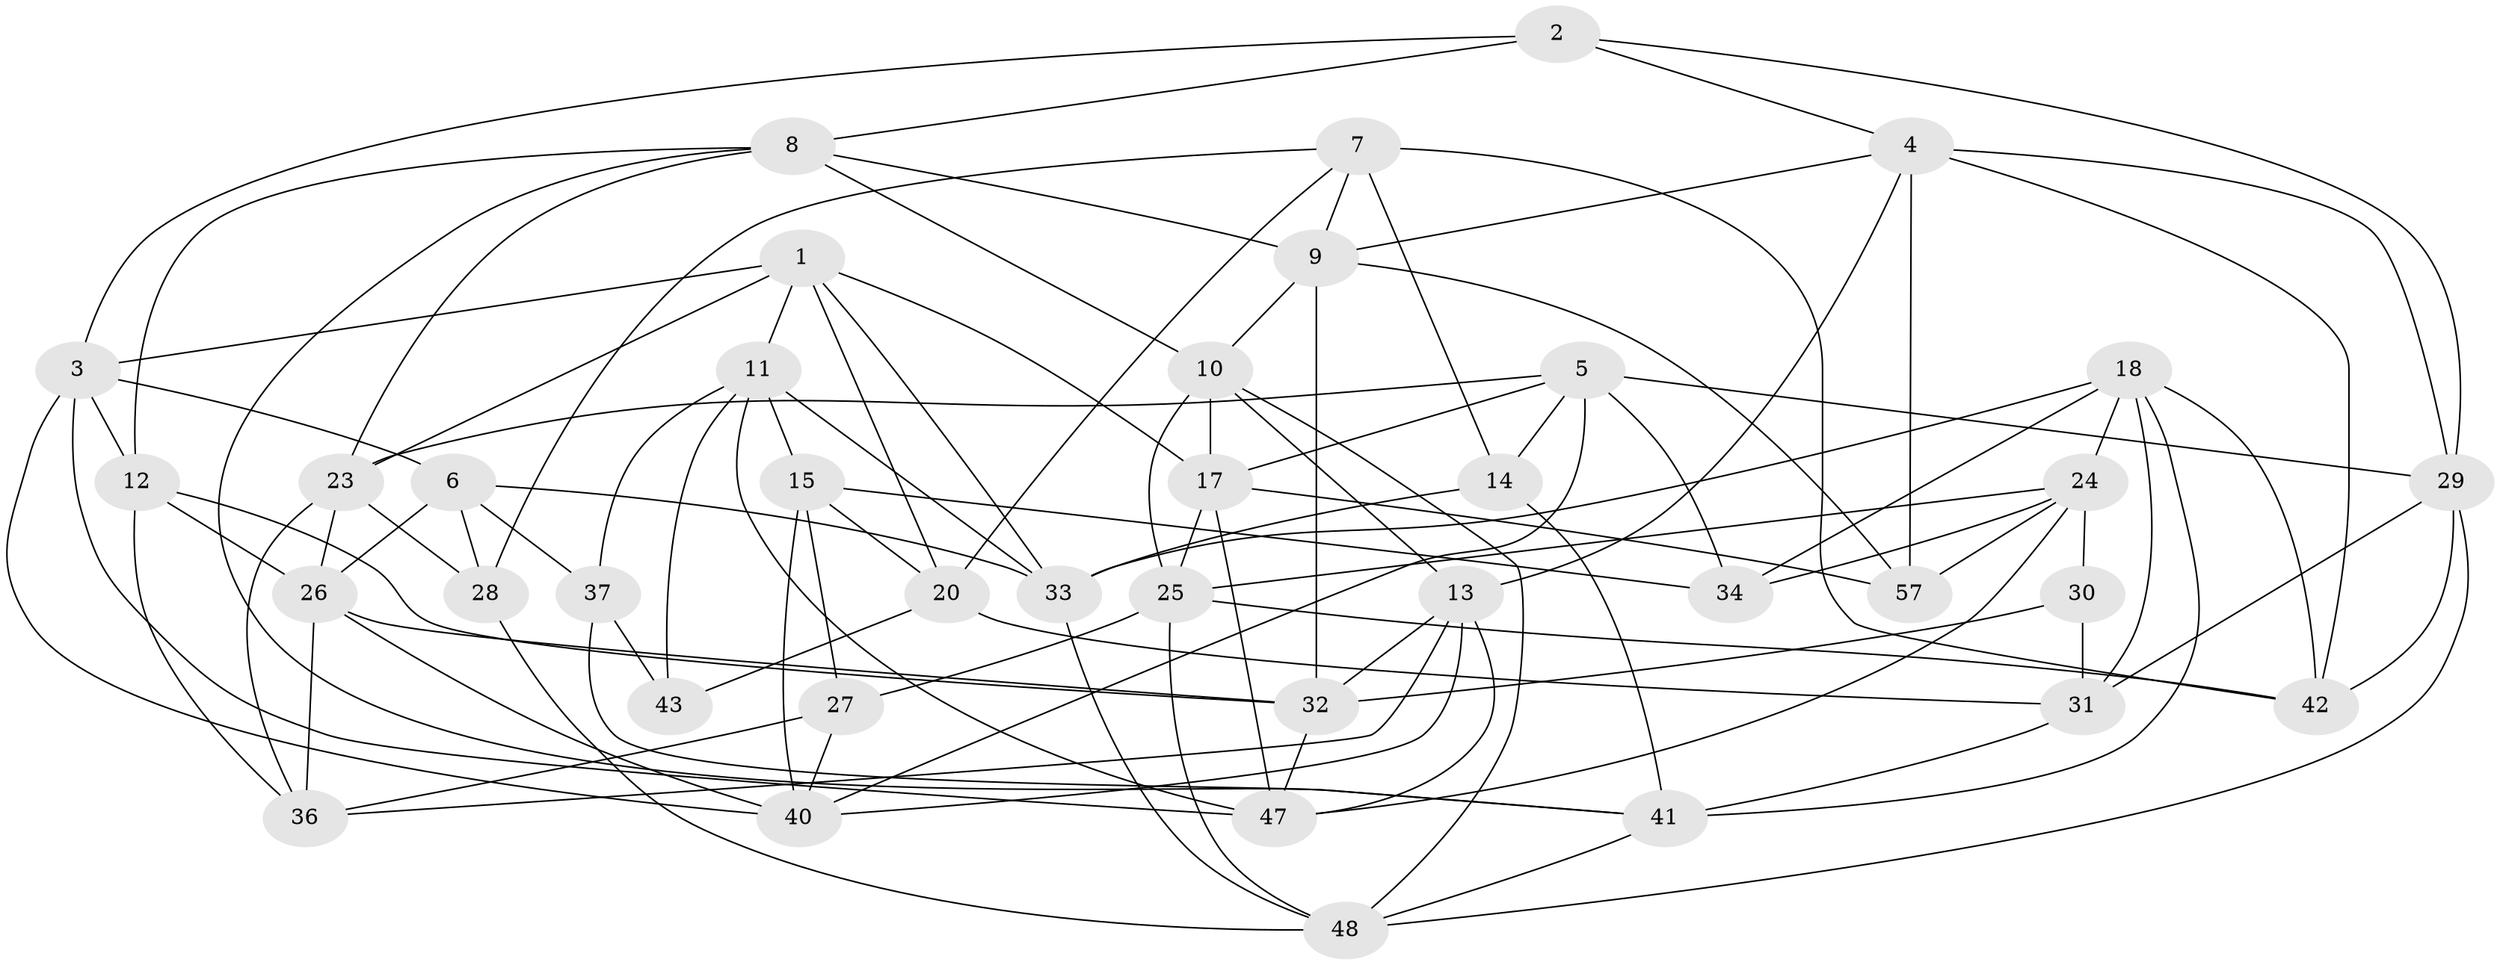 // original degree distribution, {4: 1.0}
// Generated by graph-tools (version 1.1) at 2025/42/03/06/25 10:42:25]
// undirected, 39 vertices, 103 edges
graph export_dot {
graph [start="1"]
  node [color=gray90,style=filled];
  1 [super="+56"];
  2;
  3 [super="+52"];
  4 [super="+64"];
  5 [super="+21"];
  6 [super="+63"];
  7 [super="+46"];
  8 [super="+45"];
  9 [super="+19"];
  10 [super="+16"];
  11 [super="+62"];
  12 [super="+35"];
  13 [super="+38"];
  14;
  15 [super="+39"];
  17 [super="+68"];
  18 [super="+54"];
  20 [super="+22"];
  23 [super="+65"];
  24 [super="+55"];
  25 [super="+67"];
  26 [super="+69"];
  27;
  28;
  29 [super="+50"];
  30;
  31 [super="+51"];
  32 [super="+59"];
  33 [super="+60"];
  34;
  36 [super="+61"];
  37 [super="+70"];
  40 [super="+49"];
  41 [super="+44"];
  42 [super="+66"];
  43;
  47 [super="+53"];
  48 [super="+58"];
  57;
  1 -- 23;
  1 -- 33;
  1 -- 3;
  1 -- 11;
  1 -- 20;
  1 -- 17;
  2 -- 8;
  2 -- 3;
  2 -- 29;
  2 -- 4;
  3 -- 12;
  3 -- 6;
  3 -- 40;
  3 -- 47;
  4 -- 42;
  4 -- 29;
  4 -- 13;
  4 -- 57;
  4 -- 9;
  5 -- 17;
  5 -- 23;
  5 -- 29;
  5 -- 40;
  5 -- 34;
  5 -- 14;
  6 -- 37 [weight=2];
  6 -- 33;
  6 -- 28;
  6 -- 26;
  7 -- 14;
  7 -- 42 [weight=2];
  7 -- 20;
  7 -- 9;
  7 -- 28;
  8 -- 12;
  8 -- 23;
  8 -- 9;
  8 -- 41;
  8 -- 10;
  9 -- 57;
  9 -- 32;
  9 -- 10;
  10 -- 13;
  10 -- 48;
  10 -- 25;
  10 -- 17;
  11 -- 43;
  11 -- 33;
  11 -- 15;
  11 -- 47;
  11 -- 37;
  12 -- 26;
  12 -- 32;
  12 -- 36 [weight=2];
  13 -- 32;
  13 -- 40;
  13 -- 36;
  13 -- 47;
  14 -- 33;
  14 -- 41;
  15 -- 20 [weight=2];
  15 -- 34;
  15 -- 40;
  15 -- 27;
  17 -- 57;
  17 -- 25;
  17 -- 47;
  18 -- 41;
  18 -- 34;
  18 -- 42;
  18 -- 24;
  18 -- 33;
  18 -- 31;
  20 -- 43;
  20 -- 31;
  23 -- 28;
  23 -- 36;
  23 -- 26;
  24 -- 57;
  24 -- 47;
  24 -- 25;
  24 -- 34;
  24 -- 30;
  25 -- 42;
  25 -- 27;
  25 -- 48;
  26 -- 36;
  26 -- 32;
  26 -- 40;
  27 -- 40;
  27 -- 36;
  28 -- 48;
  29 -- 42;
  29 -- 48;
  29 -- 31;
  30 -- 31 [weight=2];
  30 -- 32;
  31 -- 41;
  32 -- 47;
  33 -- 48;
  37 -- 43 [weight=2];
  37 -- 41;
  41 -- 48;
}
